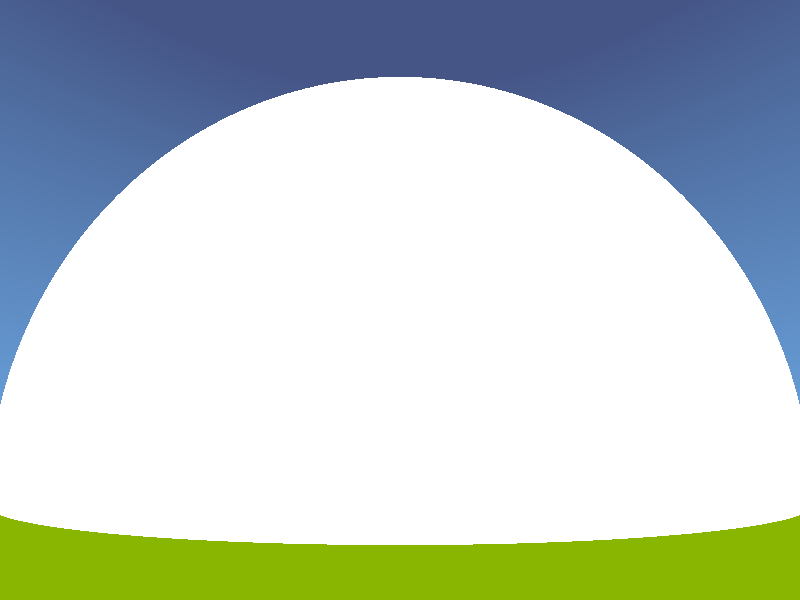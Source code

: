 // PoVRay 3.7 Scene File "media_scaling_10.pov"
// author: Friedrich A. Lohmueller, Sept-2014.
// homepage: http://www.f-lohmueller.de
//--------------------------------------------------------------------------
#version 3.7;
global_settings{ assumed_gamma 1.0 }
#default{ finish{ ambient 0.1 diffuse 0.9 }}
//--------------------------------------------------------------------------
#include "colors.inc"
#include "textures.inc"
#include "glass.inc"
#include "metals.inc"
#include "golds.inc"
#include "stones.inc"
#include "woods.inc"
#include "shapes.inc"
#include "shapes2.inc"
#include "functions.inc"
#include "math.inc"
#include "transforms.inc"
//---------------------------------------------------------------------------------
//---------------------------------------------------------------------------------
#declare Camera_Number = 0 ;
//---------------------------------------------------------------------------------
// camera -------------------------------------------------------------------------
#switch ( Camera_Number )
#case (0)
  #declare Camera_Location = < 0.00, 1.00, -3.00> ;  // front view
  #declare Camera_Look_At  = < 0.00, 2.00,  0.00> ;
  #declare Camera_Angle    =  85 ;
#break
#case (1)
  #declare Camera_Location =  < 2.0 , 2.5 ,-3.0> ;  // diagonal view
  #declare Camera_Look_At  =  < 0.0 , 1.0 , 0.0> ;
  #declare Camera_Angle    =  90 ;
#break
#case (2)
  #declare Camera_Location = < 3.0, 1.0 , 0.0> ;  // right side view
  #declare Camera_Look_At  = < 0.0, 1.0,  0.0> ;
  #declare Camera_Angle    =  90 ;
#break
#case (3)
  #declare Camera_Location = < 0.00, 5.00,  0+0.000> ;  // top view
  #declare Camera_Look_At  = < 0.00, 0.00,  0+0.001> ;
  #declare Camera_Angle    = 90 ;
#break
#else
  #declare Camera_Location = < 0.00, 1.00, -3.50> ;  // front view
  #declare Camera_Look_At  = < 0.00, 1.00,  0.00> ;
  #declare Camera_Angle    =  75 ;
#break
#break
#end // of "#switch ( Camera_Number )"
//--------------------------------------------------------------------------
camera{ // ultra_wide_angle // orthographic
        location Camera_Location
        right    x*image_width/image_height
        angle    Camera_Angle
        look_at  Camera_Look_At
      }
// sun ---------------------------------------------------------------------
light_source{< 3000,3000,-3000> color rgb<1,1,1>*0.9}                // sun
light_source{ Camera_Location   color rgb<0.9,0.9,1>*0.1 shadowless}// flash
// sky ---------------------------------------------------------------------
sky_sphere { pigment { gradient <0,1,0>
                       color_map { [0.00 rgb <0.2,0.5,1.0>*0.7]
                                   [0.35 rgb <0.2,0.3,0.8>*0.3]
                                   [0.65 rgb <0.2,0.3,0.8>*0.3]
                                   [1.00 rgb <0.2,0.5,1.0>*0.7]
                                 }
                       scale 2
                     } // end of pigment
           } //end of skysphere
//------------------------------
// fog on the ground ------------------------------------------------------
fog { fog_type   2
      distance   50
      color      White*0.75
      fog_offset 0.1
      fog_alt    1.5
      turbulence 1.8
    }                                                    // end of fog
// ground------------------------------------------------------------------
plane { <0,1,0>, 0
        texture{ pigment{ color rgb<0.35,0.65,0.0>*0.72 }
                 normal { bumps 0.75 scale 0.015 }
                 finish { phong 0.1 }
               } // end of texture
      } // end of plane
//--------------------------------------------------------------------------
//---------------------------- objects in scene ----------------------------
//--------------------------------------------------------------------------
#declare Cloud_Scale =  10;  //i.e. 1 or 5, 10, 100, 500

#declare Cloud =
sphere{ <0,0,0>, 1
 pigment{rgbt 1}
 hollow
interior{ //-----------
 media{
  emission <1,1,1>/Cloud_Scale
  scattering{ 1,<1,1,1>/Cloud_Scale}
  density{
   spherical
   turbulence 0
   color_map {
     [0 rgb 0.0]//border
     [1 rgb 1.0]//center
   } // end color_map
  } // end of density
 } // end of media ---
} // end of interior
scale Cloud_Scale
} //----- end of sphere
//


object{ Cloud
  // don't do any scaling here! I.e. NO "scale 100" here!
  translate<0,1,0 >+<0,0.1,1.2>*Cloud_Scale
}
